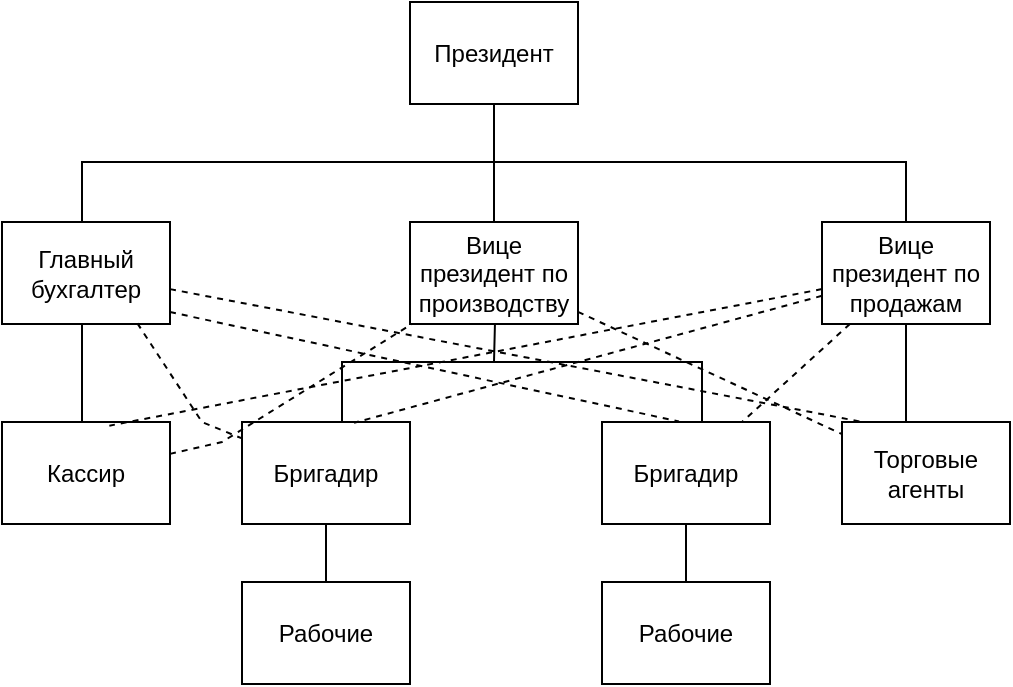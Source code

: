 <mxfile version="21.7.2" type="github">
  <diagram name="Page-1" id="9JpSzQG_nCRuK_NZAI2b">
    <mxGraphModel dx="1626" dy="818" grid="1" gridSize="10" guides="1" tooltips="1" connect="1" arrows="1" fold="1" page="1" pageScale="1" pageWidth="827" pageHeight="1169" math="0" shadow="0">
      <root>
        <mxCell id="0" />
        <mxCell id="1" parent="0" />
        <mxCell id="S21rQljAEdD8j0Q-BBc9-12" style="edgeStyle=orthogonalEdgeStyle;rounded=0;orthogonalLoop=1;jettySize=auto;html=1;endArrow=none;endFill=0;" edge="1" parent="1" source="S21rQljAEdD8j0Q-BBc9-1" target="S21rQljAEdD8j0Q-BBc9-4">
          <mxGeometry relative="1" as="geometry" />
        </mxCell>
        <mxCell id="S21rQljAEdD8j0Q-BBc9-16" value="" style="edgeStyle=orthogonalEdgeStyle;rounded=0;orthogonalLoop=1;jettySize=auto;html=1;endArrow=none;endFill=0;" edge="1" parent="1" source="S21rQljAEdD8j0Q-BBc9-1" target="S21rQljAEdD8j0Q-BBc9-4">
          <mxGeometry relative="1" as="geometry" />
        </mxCell>
        <mxCell id="S21rQljAEdD8j0Q-BBc9-1" value="Президент" style="rounded=0;whiteSpace=wrap;html=1;perimeterSpacing=0;" vertex="1" parent="1">
          <mxGeometry x="294" y="200" width="84" height="51" as="geometry" />
        </mxCell>
        <mxCell id="S21rQljAEdD8j0Q-BBc9-18" style="edgeStyle=orthogonalEdgeStyle;rounded=0;orthogonalLoop=1;jettySize=auto;html=1;endArrow=none;endFill=0;" edge="1" parent="1" source="S21rQljAEdD8j0Q-BBc9-2" target="S21rQljAEdD8j0Q-BBc9-8">
          <mxGeometry relative="1" as="geometry">
            <Array as="points">
              <mxPoint x="440" y="380" />
              <mxPoint x="260" y="380" />
            </Array>
          </mxGeometry>
        </mxCell>
        <mxCell id="S21rQljAEdD8j0Q-BBc9-24" style="edgeStyle=orthogonalEdgeStyle;rounded=0;orthogonalLoop=1;jettySize=auto;html=1;endArrow=none;endFill=0;" edge="1" parent="1" source="S21rQljAEdD8j0Q-BBc9-2" target="S21rQljAEdD8j0Q-BBc9-9">
          <mxGeometry relative="1" as="geometry" />
        </mxCell>
        <mxCell id="S21rQljAEdD8j0Q-BBc9-2" value="Бригадир" style="rounded=0;whiteSpace=wrap;html=1;perimeterSpacing=0;" vertex="1" parent="1">
          <mxGeometry x="390" y="410" width="84" height="51" as="geometry" />
        </mxCell>
        <mxCell id="S21rQljAEdD8j0Q-BBc9-15" style="edgeStyle=orthogonalEdgeStyle;rounded=0;orthogonalLoop=1;jettySize=auto;html=1;endArrow=none;endFill=0;" edge="1" parent="1" source="S21rQljAEdD8j0Q-BBc9-3" target="S21rQljAEdD8j0Q-BBc9-7">
          <mxGeometry relative="1" as="geometry">
            <Array as="points">
              <mxPoint x="130" y="400" />
              <mxPoint x="130" y="400" />
            </Array>
          </mxGeometry>
        </mxCell>
        <mxCell id="S21rQljAEdD8j0Q-BBc9-25" style="rounded=0;orthogonalLoop=1;jettySize=auto;html=1;entryX=0.104;entryY=-0.006;entryDx=0;entryDy=0;entryPerimeter=0;dashed=1;endArrow=none;endFill=0;" edge="1" parent="1" source="S21rQljAEdD8j0Q-BBc9-3" target="S21rQljAEdD8j0Q-BBc9-6">
          <mxGeometry relative="1" as="geometry" />
        </mxCell>
        <mxCell id="S21rQljAEdD8j0Q-BBc9-3" value="Главный бухгалтер" style="rounded=0;whiteSpace=wrap;html=1;perimeterSpacing=0;" vertex="1" parent="1">
          <mxGeometry x="90" y="310" width="84" height="51" as="geometry" />
        </mxCell>
        <mxCell id="S21rQljAEdD8j0Q-BBc9-13" style="edgeStyle=orthogonalEdgeStyle;rounded=0;orthogonalLoop=1;jettySize=auto;html=1;endArrow=none;endFill=0;" edge="1" parent="1" source="S21rQljAEdD8j0Q-BBc9-3" target="S21rQljAEdD8j0Q-BBc9-5">
          <mxGeometry relative="1" as="geometry">
            <mxPoint x="100" y="300" as="sourcePoint" />
            <Array as="points">
              <mxPoint x="130" y="280" />
              <mxPoint x="542" y="280" />
            </Array>
          </mxGeometry>
        </mxCell>
        <mxCell id="S21rQljAEdD8j0Q-BBc9-17" style="edgeStyle=orthogonalEdgeStyle;rounded=0;orthogonalLoop=1;jettySize=auto;html=1;endArrow=none;endFill=0;" edge="1" parent="1" target="S21rQljAEdD8j0Q-BBc9-4">
          <mxGeometry relative="1" as="geometry">
            <mxPoint x="336" y="420" as="targetPoint" />
            <mxPoint x="336" y="380" as="sourcePoint" />
            <Array as="points" />
          </mxGeometry>
        </mxCell>
        <mxCell id="S21rQljAEdD8j0Q-BBc9-4" value="Вице президент по производству" style="rounded=0;whiteSpace=wrap;html=1;perimeterSpacing=0;" vertex="1" parent="1">
          <mxGeometry x="294" y="310" width="84" height="51" as="geometry" />
        </mxCell>
        <mxCell id="S21rQljAEdD8j0Q-BBc9-14" style="edgeStyle=orthogonalEdgeStyle;rounded=0;orthogonalLoop=1;jettySize=auto;html=1;endArrow=none;endFill=0;" edge="1" parent="1" source="S21rQljAEdD8j0Q-BBc9-5" target="S21rQljAEdD8j0Q-BBc9-6">
          <mxGeometry relative="1" as="geometry">
            <Array as="points">
              <mxPoint x="542" y="400" />
              <mxPoint x="542" y="400" />
            </Array>
          </mxGeometry>
        </mxCell>
        <mxCell id="S21rQljAEdD8j0Q-BBc9-5" value="Вице президент по продажам" style="rounded=0;whiteSpace=wrap;html=1;perimeterSpacing=0;" vertex="1" parent="1">
          <mxGeometry x="500" y="310" width="84" height="51" as="geometry" />
        </mxCell>
        <mxCell id="S21rQljAEdD8j0Q-BBc9-6" value="Торговые агенты" style="rounded=0;whiteSpace=wrap;html=1;perimeterSpacing=0;" vertex="1" parent="1">
          <mxGeometry x="510" y="410" width="84" height="51" as="geometry" />
        </mxCell>
        <mxCell id="S21rQljAEdD8j0Q-BBc9-7" value="Кассир" style="rounded=0;whiteSpace=wrap;html=1;perimeterSpacing=0;" vertex="1" parent="1">
          <mxGeometry x="90" y="410" width="84" height="51" as="geometry" />
        </mxCell>
        <mxCell id="S21rQljAEdD8j0Q-BBc9-23" style="edgeStyle=orthogonalEdgeStyle;rounded=0;orthogonalLoop=1;jettySize=auto;html=1;endArrow=none;endFill=0;" edge="1" parent="1" source="S21rQljAEdD8j0Q-BBc9-8" target="S21rQljAEdD8j0Q-BBc9-10">
          <mxGeometry relative="1" as="geometry" />
        </mxCell>
        <mxCell id="S21rQljAEdD8j0Q-BBc9-8" value="Бригадир" style="rounded=0;whiteSpace=wrap;html=1;perimeterSpacing=0;" vertex="1" parent="1">
          <mxGeometry x="210" y="410" width="84" height="51" as="geometry" />
        </mxCell>
        <mxCell id="S21rQljAEdD8j0Q-BBc9-9" value="Рабочие" style="rounded=0;whiteSpace=wrap;html=1;perimeterSpacing=0;" vertex="1" parent="1">
          <mxGeometry x="390" y="490" width="84" height="51" as="geometry" />
        </mxCell>
        <mxCell id="S21rQljAEdD8j0Q-BBc9-10" value="Рабочие" style="rounded=0;whiteSpace=wrap;html=1;perimeterSpacing=0;" vertex="1" parent="1">
          <mxGeometry x="210" y="490" width="84" height="51" as="geometry" />
        </mxCell>
        <mxCell id="S21rQljAEdD8j0Q-BBc9-26" style="rounded=0;orthogonalLoop=1;jettySize=auto;html=1;entryX=0.458;entryY=-0.006;entryDx=0;entryDy=0;entryPerimeter=0;dashed=1;exitX=1;exitY=0.883;exitDx=0;exitDy=0;exitPerimeter=0;endArrow=none;endFill=0;" edge="1" parent="1" source="S21rQljAEdD8j0Q-BBc9-3" target="S21rQljAEdD8j0Q-BBc9-2">
          <mxGeometry relative="1" as="geometry">
            <mxPoint x="170" y="363" as="sourcePoint" />
            <mxPoint x="582" y="450" as="targetPoint" />
          </mxGeometry>
        </mxCell>
        <mxCell id="S21rQljAEdD8j0Q-BBc9-27" style="rounded=0;orthogonalLoop=1;jettySize=auto;html=1;dashed=1;exitX=0.806;exitY=0.994;exitDx=0;exitDy=0;exitPerimeter=0;endArrow=none;endFill=0;" edge="1" parent="1" source="S21rQljAEdD8j0Q-BBc9-3" target="S21rQljAEdD8j0Q-BBc9-8">
          <mxGeometry relative="1" as="geometry">
            <mxPoint x="180" y="373" as="sourcePoint" />
            <mxPoint x="592" y="460" as="targetPoint" />
            <Array as="points">
              <mxPoint x="190" y="410" />
            </Array>
          </mxGeometry>
        </mxCell>
        <mxCell id="S21rQljAEdD8j0Q-BBc9-29" style="rounded=0;orthogonalLoop=1;jettySize=auto;html=1;entryX=0.639;entryY=0.036;entryDx=0;entryDy=0;entryPerimeter=0;dashed=1;endArrow=none;endFill=0;" edge="1" parent="1" source="S21rQljAEdD8j0Q-BBc9-5" target="S21rQljAEdD8j0Q-BBc9-7">
          <mxGeometry relative="1" as="geometry">
            <mxPoint x="765" y="457" as="sourcePoint" />
            <mxPoint x="353" y="370" as="targetPoint" />
          </mxGeometry>
        </mxCell>
        <mxCell id="S21rQljAEdD8j0Q-BBc9-30" style="rounded=0;orthogonalLoop=1;jettySize=auto;html=1;entryX=0.667;entryY=0.008;entryDx=0;entryDy=0;entryPerimeter=0;dashed=1;endArrow=none;endFill=0;" edge="1" parent="1" source="S21rQljAEdD8j0Q-BBc9-5" target="S21rQljAEdD8j0Q-BBc9-8">
          <mxGeometry relative="1" as="geometry">
            <mxPoint x="628" y="457" as="sourcePoint" />
            <mxPoint x="353" y="380" as="targetPoint" />
          </mxGeometry>
        </mxCell>
        <mxCell id="S21rQljAEdD8j0Q-BBc9-31" style="rounded=0;orthogonalLoop=1;jettySize=auto;html=1;dashed=1;endArrow=none;endFill=0;" edge="1" parent="1" source="S21rQljAEdD8j0Q-BBc9-5" target="S21rQljAEdD8j0Q-BBc9-2">
          <mxGeometry relative="1" as="geometry">
            <mxPoint x="416" y="457" as="sourcePoint" />
            <mxPoint x="330" y="387" as="targetPoint" />
          </mxGeometry>
        </mxCell>
        <mxCell id="S21rQljAEdD8j0Q-BBc9-32" style="rounded=0;orthogonalLoop=1;jettySize=auto;html=1;dashed=1;endArrow=none;endFill=0;" edge="1" parent="1" source="S21rQljAEdD8j0Q-BBc9-7" target="S21rQljAEdD8j0Q-BBc9-4">
          <mxGeometry relative="1" as="geometry">
            <mxPoint x="147" y="380" as="sourcePoint" />
            <mxPoint x="235" y="450" as="targetPoint" />
            <Array as="points">
              <mxPoint x="200" y="420" />
            </Array>
          </mxGeometry>
        </mxCell>
        <mxCell id="S21rQljAEdD8j0Q-BBc9-34" style="rounded=0;orthogonalLoop=1;jettySize=auto;html=1;dashed=1;endArrow=none;endFill=0;" edge="1" parent="1" source="S21rQljAEdD8j0Q-BBc9-4" target="S21rQljAEdD8j0Q-BBc9-6">
          <mxGeometry relative="1" as="geometry">
            <mxPoint x="588" y="380" as="sourcePoint" />
            <mxPoint x="492" y="450" as="targetPoint" />
          </mxGeometry>
        </mxCell>
      </root>
    </mxGraphModel>
  </diagram>
</mxfile>
